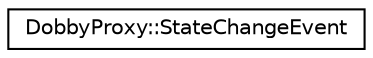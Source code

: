 digraph "Graphical Class Hierarchy"
{
 // LATEX_PDF_SIZE
  edge [fontname="Helvetica",fontsize="10",labelfontname="Helvetica",labelfontsize="10"];
  node [fontname="Helvetica",fontsize="10",shape=record];
  rankdir="LR";
  Node0 [label="DobbyProxy::StateChangeEvent",height=0.2,width=0.4,color="black", fillcolor="white", style="filled",URL="$structDobbyProxy_1_1StateChangeEvent.html",tooltip=" "];
}
